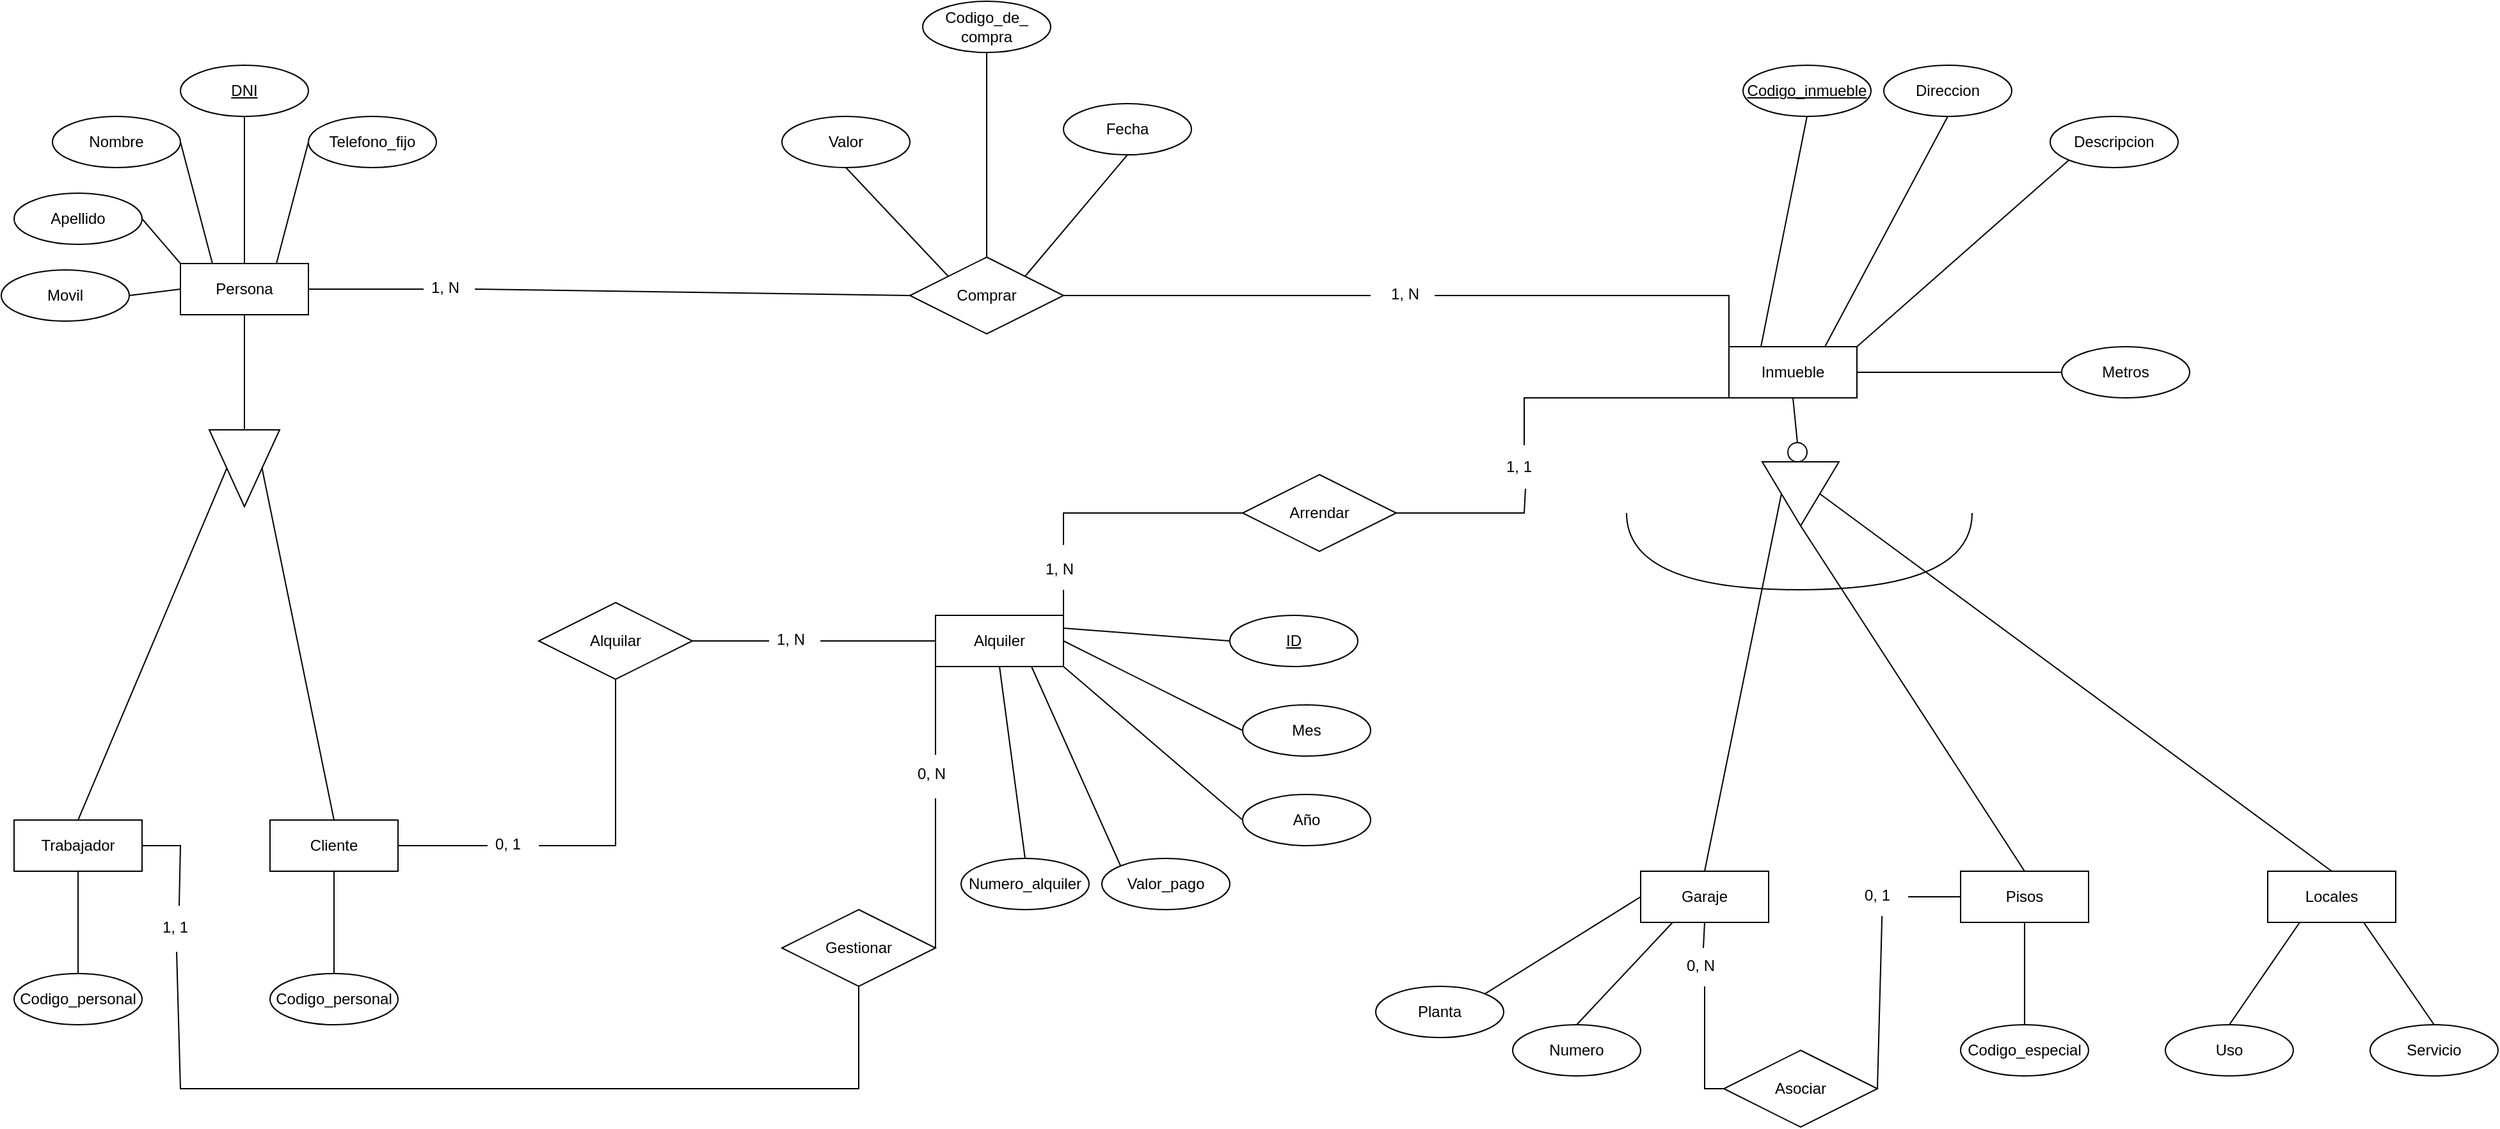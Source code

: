 <mxfile version="22.0.4" type="github">
  <diagram name="Página-1" id="a1RyxE_Y-MSOX4j9OYDZ">
    <mxGraphModel dx="2261" dy="1951" grid="1" gridSize="10" guides="1" tooltips="1" connect="1" arrows="1" fold="1" page="1" pageScale="1" pageWidth="827" pageHeight="1169" math="0" shadow="0">
      <root>
        <mxCell id="0" />
        <mxCell id="1" parent="0" />
        <mxCell id="8C2Y239VdLHNd9cbPgNQ-3" value="Inmueble" style="whiteSpace=wrap;html=1;align=center;" parent="1" vertex="1">
          <mxGeometry x="640" y="-90" width="100" height="40" as="geometry" />
        </mxCell>
        <mxCell id="8C2Y239VdLHNd9cbPgNQ-4" value="Pisos" style="whiteSpace=wrap;html=1;align=center;" parent="1" vertex="1">
          <mxGeometry x="821" y="320" width="100" height="40" as="geometry" />
        </mxCell>
        <mxCell id="8C2Y239VdLHNd9cbPgNQ-5" value="Locales" style="whiteSpace=wrap;html=1;align=center;" parent="1" vertex="1">
          <mxGeometry x="1061" y="320" width="100" height="40" as="geometry" />
        </mxCell>
        <mxCell id="8C2Y239VdLHNd9cbPgNQ-6" value="Garaje" style="whiteSpace=wrap;html=1;align=center;" parent="1" vertex="1">
          <mxGeometry x="571" y="320" width="100" height="40" as="geometry" />
        </mxCell>
        <mxCell id="8C2Y239VdLHNd9cbPgNQ-7" value="Codigo_inmueble" style="ellipse;whiteSpace=wrap;html=1;align=center;fontStyle=4;" parent="1" vertex="1">
          <mxGeometry x="651" y="-310" width="100" height="40" as="geometry" />
        </mxCell>
        <mxCell id="8C2Y239VdLHNd9cbPgNQ-9" value="Metros" style="ellipse;whiteSpace=wrap;html=1;align=center;" parent="1" vertex="1">
          <mxGeometry x="900" y="-90" width="100" height="40" as="geometry" />
        </mxCell>
        <mxCell id="8C2Y239VdLHNd9cbPgNQ-10" value="Descripcion" style="ellipse;whiteSpace=wrap;html=1;align=center;" parent="1" vertex="1">
          <mxGeometry x="891" y="-270" width="100" height="40" as="geometry" />
        </mxCell>
        <mxCell id="8C2Y239VdLHNd9cbPgNQ-11" value="Direccion" style="ellipse;whiteSpace=wrap;html=1;align=center;" parent="1" vertex="1">
          <mxGeometry x="761" y="-310" width="100" height="40" as="geometry" />
        </mxCell>
        <mxCell id="8C2Y239VdLHNd9cbPgNQ-12" value="Codigo_especial" style="ellipse;whiteSpace=wrap;html=1;align=center;" parent="1" vertex="1">
          <mxGeometry x="821" y="440" width="100" height="40" as="geometry" />
        </mxCell>
        <mxCell id="8C2Y239VdLHNd9cbPgNQ-13" value="Uso" style="ellipse;whiteSpace=wrap;html=1;align=center;" parent="1" vertex="1">
          <mxGeometry x="981" y="440" width="100" height="40" as="geometry" />
        </mxCell>
        <mxCell id="8C2Y239VdLHNd9cbPgNQ-14" value="Servicio" style="ellipse;whiteSpace=wrap;html=1;align=center;" parent="1" vertex="1">
          <mxGeometry x="1141" y="440" width="100" height="40" as="geometry" />
        </mxCell>
        <mxCell id="8C2Y239VdLHNd9cbPgNQ-15" value="" style="endArrow=none;html=1;rounded=0;entryX=0.5;entryY=1;entryDx=0;entryDy=0;" parent="1" source="8C2Y239VdLHNd9cbPgNQ-12" target="8C2Y239VdLHNd9cbPgNQ-4" edge="1">
          <mxGeometry relative="1" as="geometry">
            <mxPoint x="701" y="340" as="sourcePoint" />
            <mxPoint x="861" y="340" as="targetPoint" />
          </mxGeometry>
        </mxCell>
        <mxCell id="8C2Y239VdLHNd9cbPgNQ-16" value="" style="endArrow=none;html=1;rounded=0;entryX=0.25;entryY=1;entryDx=0;entryDy=0;exitX=0.5;exitY=0;exitDx=0;exitDy=0;" parent="1" source="8C2Y239VdLHNd9cbPgNQ-13" target="8C2Y239VdLHNd9cbPgNQ-5" edge="1">
          <mxGeometry relative="1" as="geometry">
            <mxPoint x="881" y="450" as="sourcePoint" />
            <mxPoint x="881" y="370" as="targetPoint" />
          </mxGeometry>
        </mxCell>
        <mxCell id="8C2Y239VdLHNd9cbPgNQ-17" value="" style="endArrow=none;html=1;rounded=0;entryX=0.75;entryY=1;entryDx=0;entryDy=0;exitX=0.5;exitY=0;exitDx=0;exitDy=0;" parent="1" source="8C2Y239VdLHNd9cbPgNQ-14" target="8C2Y239VdLHNd9cbPgNQ-5" edge="1">
          <mxGeometry relative="1" as="geometry">
            <mxPoint x="1041" y="450" as="sourcePoint" />
            <mxPoint x="1076" y="370" as="targetPoint" />
          </mxGeometry>
        </mxCell>
        <mxCell id="8C2Y239VdLHNd9cbPgNQ-19" value="Numero" style="ellipse;whiteSpace=wrap;html=1;align=center;" parent="1" vertex="1">
          <mxGeometry x="471" y="440" width="100" height="40" as="geometry" />
        </mxCell>
        <mxCell id="8C2Y239VdLHNd9cbPgNQ-20" value="Planta" style="ellipse;whiteSpace=wrap;html=1;align=center;" parent="1" vertex="1">
          <mxGeometry x="364" y="410" width="100" height="40" as="geometry" />
        </mxCell>
        <mxCell id="8C2Y239VdLHNd9cbPgNQ-21" value="" style="endArrow=none;html=1;rounded=0;entryX=0;entryY=0.5;entryDx=0;entryDy=0;exitX=1;exitY=0;exitDx=0;exitDy=0;" parent="1" source="8C2Y239VdLHNd9cbPgNQ-20" target="8C2Y239VdLHNd9cbPgNQ-6" edge="1">
          <mxGeometry relative="1" as="geometry">
            <mxPoint x="881" y="450" as="sourcePoint" />
            <mxPoint x="881" y="370" as="targetPoint" />
          </mxGeometry>
        </mxCell>
        <mxCell id="8C2Y239VdLHNd9cbPgNQ-22" value="" style="endArrow=none;html=1;rounded=0;entryX=0.25;entryY=1;entryDx=0;entryDy=0;exitX=0.5;exitY=0;exitDx=0;exitDy=0;" parent="1" source="8C2Y239VdLHNd9cbPgNQ-19" target="8C2Y239VdLHNd9cbPgNQ-6" edge="1">
          <mxGeometry relative="1" as="geometry">
            <mxPoint x="711" y="450" as="sourcePoint" />
            <mxPoint x="656" y="370" as="targetPoint" />
          </mxGeometry>
        </mxCell>
        <mxCell id="8C2Y239VdLHNd9cbPgNQ-24" value="" style="endArrow=none;html=1;rounded=0;entryX=1;entryY=0.5;entryDx=0;entryDy=0;exitX=0;exitY=0.5;exitDx=0;exitDy=0;" parent="1" source="8C2Y239VdLHNd9cbPgNQ-9" target="8C2Y239VdLHNd9cbPgNQ-3" edge="1">
          <mxGeometry relative="1" as="geometry">
            <mxPoint x="730" y="-80" as="sourcePoint" />
            <mxPoint x="520" as="targetPoint" />
          </mxGeometry>
        </mxCell>
        <mxCell id="8C2Y239VdLHNd9cbPgNQ-25" value="" style="endArrow=none;html=1;rounded=0;entryX=0.25;entryY=0;entryDx=0;entryDy=0;exitX=0.5;exitY=1;exitDx=0;exitDy=0;" parent="1" source="8C2Y239VdLHNd9cbPgNQ-7" target="8C2Y239VdLHNd9cbPgNQ-3" edge="1">
          <mxGeometry relative="1" as="geometry">
            <mxPoint x="360" y="-100" as="sourcePoint" />
            <mxPoint x="520" y="-100" as="targetPoint" />
          </mxGeometry>
        </mxCell>
        <mxCell id="8C2Y239VdLHNd9cbPgNQ-26" value="" style="endArrow=none;html=1;rounded=0;entryX=0.5;entryY=1;entryDx=0;entryDy=0;exitX=0.75;exitY=0;exitDx=0;exitDy=0;" parent="1" source="8C2Y239VdLHNd9cbPgNQ-3" target="8C2Y239VdLHNd9cbPgNQ-11" edge="1">
          <mxGeometry relative="1" as="geometry">
            <mxPoint x="360" y="-100" as="sourcePoint" />
            <mxPoint x="520" y="-100" as="targetPoint" />
          </mxGeometry>
        </mxCell>
        <mxCell id="8C2Y239VdLHNd9cbPgNQ-27" value="" style="endArrow=none;html=1;rounded=0;entryX=0;entryY=1;entryDx=0;entryDy=0;exitX=1;exitY=0;exitDx=0;exitDy=0;" parent="1" source="8C2Y239VdLHNd9cbPgNQ-3" target="8C2Y239VdLHNd9cbPgNQ-10" edge="1">
          <mxGeometry relative="1" as="geometry">
            <mxPoint x="360" y="-100" as="sourcePoint" />
            <mxPoint x="520" y="-100" as="targetPoint" />
          </mxGeometry>
        </mxCell>
        <mxCell id="8C2Y239VdLHNd9cbPgNQ-29" value="Cliente" style="whiteSpace=wrap;html=1;align=center;" parent="1" vertex="1">
          <mxGeometry x="-500" y="280" width="100" height="40" as="geometry" />
        </mxCell>
        <mxCell id="8C2Y239VdLHNd9cbPgNQ-30" value="Trabajador" style="whiteSpace=wrap;html=1;align=center;" parent="1" vertex="1">
          <mxGeometry x="-700" y="280" width="100" height="40" as="geometry" />
        </mxCell>
        <mxCell id="8C2Y239VdLHNd9cbPgNQ-31" value="Persona" style="whiteSpace=wrap;html=1;align=center;" parent="1" vertex="1">
          <mxGeometry x="-570" y="-155" width="100" height="40" as="geometry" />
        </mxCell>
        <mxCell id="8C2Y239VdLHNd9cbPgNQ-32" value="DNI" style="ellipse;whiteSpace=wrap;html=1;align=center;fontStyle=4;" parent="1" vertex="1">
          <mxGeometry x="-570" y="-310" width="100" height="40" as="geometry" />
        </mxCell>
        <mxCell id="8C2Y239VdLHNd9cbPgNQ-33" value="Telefono_fijo" style="ellipse;whiteSpace=wrap;html=1;align=center;" parent="1" vertex="1">
          <mxGeometry x="-470" y="-270" width="100" height="40" as="geometry" />
        </mxCell>
        <mxCell id="8C2Y239VdLHNd9cbPgNQ-35" value="Movil" style="ellipse;whiteSpace=wrap;html=1;align=center;" parent="1" vertex="1">
          <mxGeometry x="-710" y="-150" width="100" height="40" as="geometry" />
        </mxCell>
        <mxCell id="8C2Y239VdLHNd9cbPgNQ-36" value="Apellido" style="ellipse;whiteSpace=wrap;html=1;align=center;" parent="1" vertex="1">
          <mxGeometry x="-700" y="-210" width="100" height="40" as="geometry" />
        </mxCell>
        <mxCell id="8C2Y239VdLHNd9cbPgNQ-37" value="Nombre" style="ellipse;whiteSpace=wrap;html=1;align=center;" parent="1" vertex="1">
          <mxGeometry x="-670" y="-270" width="100" height="40" as="geometry" />
        </mxCell>
        <mxCell id="8C2Y239VdLHNd9cbPgNQ-38" value="" style="endArrow=none;html=1;rounded=0;entryX=0.5;entryY=1;entryDx=0;entryDy=0;exitX=0.5;exitY=0;exitDx=0;exitDy=0;" parent="1" source="8C2Y239VdLHNd9cbPgNQ-31" target="8C2Y239VdLHNd9cbPgNQ-32" edge="1">
          <mxGeometry relative="1" as="geometry">
            <mxPoint x="-260" y="30" as="sourcePoint" />
            <mxPoint x="-100" y="30" as="targetPoint" />
          </mxGeometry>
        </mxCell>
        <mxCell id="8C2Y239VdLHNd9cbPgNQ-39" value="" style="endArrow=none;html=1;rounded=0;entryX=1;entryY=0.5;entryDx=0;entryDy=0;exitX=0.25;exitY=0;exitDx=0;exitDy=0;" parent="1" source="8C2Y239VdLHNd9cbPgNQ-31" target="8C2Y239VdLHNd9cbPgNQ-37" edge="1">
          <mxGeometry relative="1" as="geometry">
            <mxPoint x="-260" y="30" as="sourcePoint" />
            <mxPoint x="-100" y="30" as="targetPoint" />
          </mxGeometry>
        </mxCell>
        <mxCell id="8C2Y239VdLHNd9cbPgNQ-40" value="" style="endArrow=none;html=1;rounded=0;entryX=0;entryY=0;entryDx=0;entryDy=0;exitX=1;exitY=0.5;exitDx=0;exitDy=0;" parent="1" source="8C2Y239VdLHNd9cbPgNQ-36" target="8C2Y239VdLHNd9cbPgNQ-31" edge="1">
          <mxGeometry relative="1" as="geometry">
            <mxPoint x="-610" y="-130" as="sourcePoint" />
            <mxPoint x="-100" y="30" as="targetPoint" />
          </mxGeometry>
        </mxCell>
        <mxCell id="8C2Y239VdLHNd9cbPgNQ-41" value="" style="endArrow=none;html=1;rounded=0;entryX=0;entryY=0.5;entryDx=0;entryDy=0;exitX=0.75;exitY=0;exitDx=0;exitDy=0;" parent="1" source="8C2Y239VdLHNd9cbPgNQ-31" target="8C2Y239VdLHNd9cbPgNQ-33" edge="1">
          <mxGeometry relative="1" as="geometry">
            <mxPoint x="-535" y="-140" as="sourcePoint" />
            <mxPoint x="-560" y="-240" as="targetPoint" />
          </mxGeometry>
        </mxCell>
        <mxCell id="8C2Y239VdLHNd9cbPgNQ-43" value="" style="endArrow=none;html=1;rounded=0;entryX=1;entryY=0.5;entryDx=0;entryDy=0;exitX=0;exitY=0.5;exitDx=0;exitDy=0;" parent="1" source="8C2Y239VdLHNd9cbPgNQ-31" target="8C2Y239VdLHNd9cbPgNQ-35" edge="1">
          <mxGeometry relative="1" as="geometry">
            <mxPoint x="-260" y="30" as="sourcePoint" />
            <mxPoint x="-100" y="30" as="targetPoint" />
          </mxGeometry>
        </mxCell>
        <mxCell id="8C2Y239VdLHNd9cbPgNQ-44" value="Codigo_personal" style="ellipse;whiteSpace=wrap;html=1;align=center;" parent="1" vertex="1">
          <mxGeometry x="-700" y="400" width="100" height="40" as="geometry" />
        </mxCell>
        <mxCell id="8C2Y239VdLHNd9cbPgNQ-45" value="Codigo_personal" style="ellipse;whiteSpace=wrap;html=1;align=center;" parent="1" vertex="1">
          <mxGeometry x="-500" y="400" width="100" height="40" as="geometry" />
        </mxCell>
        <mxCell id="8C2Y239VdLHNd9cbPgNQ-46" value="" style="endArrow=none;html=1;rounded=0;exitX=0.5;exitY=0;exitDx=0;exitDy=0;entryX=0.5;entryY=1;entryDx=0;entryDy=0;" parent="1" source="8C2Y239VdLHNd9cbPgNQ-44" target="8C2Y239VdLHNd9cbPgNQ-30" edge="1">
          <mxGeometry relative="1" as="geometry">
            <mxPoint x="-290" y="400" as="sourcePoint" />
            <mxPoint x="-130" y="400" as="targetPoint" />
          </mxGeometry>
        </mxCell>
        <mxCell id="8C2Y239VdLHNd9cbPgNQ-47" value="" style="endArrow=none;html=1;rounded=0;exitX=0.5;exitY=0;exitDx=0;exitDy=0;entryX=0.5;entryY=1;entryDx=0;entryDy=0;" parent="1" source="8C2Y239VdLHNd9cbPgNQ-45" target="8C2Y239VdLHNd9cbPgNQ-29" edge="1">
          <mxGeometry relative="1" as="geometry">
            <mxPoint x="-640" y="410" as="sourcePoint" />
            <mxPoint x="-640" y="330" as="targetPoint" />
          </mxGeometry>
        </mxCell>
        <mxCell id="8C2Y239VdLHNd9cbPgNQ-48" value="Comprar" style="shape=rhombus;perimeter=rhombusPerimeter;whiteSpace=wrap;html=1;align=center;" parent="1" vertex="1">
          <mxGeometry y="-160" width="120" height="60" as="geometry" />
        </mxCell>
        <mxCell id="8C2Y239VdLHNd9cbPgNQ-52" value="" style="endArrow=none;html=1;rounded=0;entryX=0;entryY=0;entryDx=0;entryDy=0;exitX=1;exitY=0.5;exitDx=0;exitDy=0;" parent="1" source="8C2Y239VdLHNd9cbPgNQ-54" target="8C2Y239VdLHNd9cbPgNQ-3" edge="1">
          <mxGeometry relative="1" as="geometry">
            <mxPoint x="-30" as="sourcePoint" />
            <mxPoint x="130" as="targetPoint" />
            <Array as="points">
              <mxPoint x="480" y="-130" />
              <mxPoint x="640" y="-130" />
            </Array>
          </mxGeometry>
        </mxCell>
        <mxCell id="8C2Y239VdLHNd9cbPgNQ-55" value="" style="endArrow=none;html=1;rounded=0;exitX=1;exitY=0.5;exitDx=0;exitDy=0;" parent="1" source="8C2Y239VdLHNd9cbPgNQ-48" edge="1">
          <mxGeometry relative="1" as="geometry">
            <mxPoint x="120" y="-130" as="sourcePoint" />
            <mxPoint x="360" y="-130" as="targetPoint" />
            <Array as="points" />
          </mxGeometry>
        </mxCell>
        <mxCell id="8C2Y239VdLHNd9cbPgNQ-54" value="1, N" style="text;strokeColor=none;fillColor=none;spacingLeft=4;spacingRight=4;overflow=hidden;rotatable=0;points=[[0,0.5],[1,0.5]];portConstraint=eastwest;fontSize=12;whiteSpace=wrap;html=1;" parent="1" vertex="1">
          <mxGeometry x="370" y="-145" width="40" height="30" as="geometry" />
        </mxCell>
        <mxCell id="8C2Y239VdLHNd9cbPgNQ-57" value="" style="endArrow=none;html=1;rounded=0;exitX=1;exitY=0.5;exitDx=0;exitDy=0;entryX=0;entryY=0.5;entryDx=0;entryDy=0;" parent="1" source="8C2Y239VdLHNd9cbPgNQ-31" target="8C2Y239VdLHNd9cbPgNQ-56" edge="1">
          <mxGeometry relative="1" as="geometry">
            <mxPoint x="-470" y="-140" as="sourcePoint" />
            <mxPoint x="-230" y="-200" as="targetPoint" />
            <Array as="points" />
          </mxGeometry>
        </mxCell>
        <mxCell id="8C2Y239VdLHNd9cbPgNQ-56" value="1, N" style="text;strokeColor=none;fillColor=none;spacingLeft=4;spacingRight=4;overflow=hidden;rotatable=0;points=[[0,0.5],[1,0.5]];portConstraint=eastwest;fontSize=12;whiteSpace=wrap;html=1;" parent="1" vertex="1">
          <mxGeometry x="-380" y="-150" width="40" height="30" as="geometry" />
        </mxCell>
        <mxCell id="8C2Y239VdLHNd9cbPgNQ-58" value="" style="endArrow=none;html=1;rounded=0;exitX=1;exitY=0.5;exitDx=0;exitDy=0;entryX=0;entryY=0.5;entryDx=0;entryDy=0;" parent="1" source="8C2Y239VdLHNd9cbPgNQ-56" target="8C2Y239VdLHNd9cbPgNQ-48" edge="1">
          <mxGeometry relative="1" as="geometry">
            <mxPoint x="-30" y="100" as="sourcePoint" />
            <mxPoint x="130" y="100" as="targetPoint" />
          </mxGeometry>
        </mxCell>
        <mxCell id="8C2Y239VdLHNd9cbPgNQ-59" value="Codigo_de_ compra" style="ellipse;whiteSpace=wrap;html=1;align=center;" parent="1" vertex="1">
          <mxGeometry x="10" y="-360" width="100" height="40" as="geometry" />
        </mxCell>
        <mxCell id="8C2Y239VdLHNd9cbPgNQ-60" value="Valor" style="ellipse;whiteSpace=wrap;html=1;align=center;" parent="1" vertex="1">
          <mxGeometry x="-100" y="-270" width="100" height="40" as="geometry" />
        </mxCell>
        <mxCell id="8C2Y239VdLHNd9cbPgNQ-61" value="Fecha" style="ellipse;whiteSpace=wrap;html=1;align=center;" parent="1" vertex="1">
          <mxGeometry x="120" y="-280" width="100" height="40" as="geometry" />
        </mxCell>
        <mxCell id="8C2Y239VdLHNd9cbPgNQ-62" value="" style="endArrow=none;html=1;rounded=0;exitX=0.5;exitY=0;exitDx=0;exitDy=0;entryX=0.5;entryY=1;entryDx=0;entryDy=0;" parent="1" source="8C2Y239VdLHNd9cbPgNQ-48" target="8C2Y239VdLHNd9cbPgNQ-59" edge="1">
          <mxGeometry relative="1" as="geometry">
            <mxPoint x="-30" y="-200" as="sourcePoint" />
            <mxPoint x="130" y="-200" as="targetPoint" />
          </mxGeometry>
        </mxCell>
        <mxCell id="8C2Y239VdLHNd9cbPgNQ-63" value="" style="endArrow=none;html=1;rounded=0;exitX=0.5;exitY=1;exitDx=0;exitDy=0;entryX=0;entryY=0;entryDx=0;entryDy=0;" parent="1" source="8C2Y239VdLHNd9cbPgNQ-60" target="8C2Y239VdLHNd9cbPgNQ-48" edge="1">
          <mxGeometry relative="1" as="geometry">
            <mxPoint x="-30" y="-200" as="sourcePoint" />
            <mxPoint x="130" y="-200" as="targetPoint" />
          </mxGeometry>
        </mxCell>
        <mxCell id="8C2Y239VdLHNd9cbPgNQ-64" value="" style="endArrow=none;html=1;rounded=0;entryX=0.5;entryY=1;entryDx=0;entryDy=0;exitX=1;exitY=0;exitDx=0;exitDy=0;" parent="1" source="8C2Y239VdLHNd9cbPgNQ-48" target="8C2Y239VdLHNd9cbPgNQ-61" edge="1">
          <mxGeometry relative="1" as="geometry">
            <mxPoint x="-30" y="-200" as="sourcePoint" />
            <mxPoint x="130" y="-200" as="targetPoint" />
          </mxGeometry>
        </mxCell>
        <mxCell id="8C2Y239VdLHNd9cbPgNQ-65" value="Alquiler" style="whiteSpace=wrap;html=1;align=center;" parent="1" vertex="1">
          <mxGeometry x="20" y="120" width="100" height="40" as="geometry" />
        </mxCell>
        <mxCell id="8C2Y239VdLHNd9cbPgNQ-67" value="Arrendar" style="shape=rhombus;perimeter=rhombusPerimeter;whiteSpace=wrap;html=1;align=center;" parent="1" vertex="1">
          <mxGeometry x="260" y="10" width="120" height="60" as="geometry" />
        </mxCell>
        <mxCell id="8C2Y239VdLHNd9cbPgNQ-68" value="Gestionar" style="shape=rhombus;perimeter=rhombusPerimeter;whiteSpace=wrap;html=1;align=center;" parent="1" vertex="1">
          <mxGeometry x="-100" y="350" width="120" height="60" as="geometry" />
        </mxCell>
        <mxCell id="8C2Y239VdLHNd9cbPgNQ-69" value="ID" style="ellipse;whiteSpace=wrap;html=1;align=center;fontStyle=4;" parent="1" vertex="1">
          <mxGeometry x="250" y="120" width="100" height="40" as="geometry" />
        </mxCell>
        <mxCell id="8C2Y239VdLHNd9cbPgNQ-70" value="Numero_alquiler" style="ellipse;whiteSpace=wrap;html=1;align=center;" parent="1" vertex="1">
          <mxGeometry x="40" y="310" width="100" height="40" as="geometry" />
        </mxCell>
        <mxCell id="8C2Y239VdLHNd9cbPgNQ-71" value="Valor_pago" style="ellipse;whiteSpace=wrap;html=1;align=center;" parent="1" vertex="1">
          <mxGeometry x="150" y="310" width="100" height="40" as="geometry" />
        </mxCell>
        <mxCell id="8C2Y239VdLHNd9cbPgNQ-72" value="Año" style="ellipse;whiteSpace=wrap;html=1;align=center;" parent="1" vertex="1">
          <mxGeometry x="260" y="260" width="100" height="40" as="geometry" />
        </mxCell>
        <mxCell id="8C2Y239VdLHNd9cbPgNQ-73" value="Mes" style="ellipse;whiteSpace=wrap;html=1;align=center;" parent="1" vertex="1">
          <mxGeometry x="260" y="190" width="100" height="40" as="geometry" />
        </mxCell>
        <mxCell id="8C2Y239VdLHNd9cbPgNQ-74" value="" style="endArrow=none;html=1;rounded=0;entryX=0;entryY=1;entryDx=0;entryDy=0;exitX=0.5;exitY=-0.1;exitDx=0;exitDy=0;exitPerimeter=0;" parent="1" source="8C2Y239VdLHNd9cbPgNQ-76" target="8C2Y239VdLHNd9cbPgNQ-3" edge="1">
          <mxGeometry relative="1" as="geometry">
            <mxPoint x="480" as="sourcePoint" />
            <mxPoint x="70" y="-50" as="targetPoint" />
            <Array as="points">
              <mxPoint x="480" y="-50" />
            </Array>
          </mxGeometry>
        </mxCell>
        <mxCell id="8C2Y239VdLHNd9cbPgNQ-75" value="" style="endArrow=none;html=1;rounded=0;entryX=0;entryY=0.5;entryDx=0;entryDy=0;exitX=0.5;exitY=-0.167;exitDx=0;exitDy=0;exitPerimeter=0;" parent="1" source="8C2Y239VdLHNd9cbPgNQ-78" target="8C2Y239VdLHNd9cbPgNQ-67" edge="1">
          <mxGeometry relative="1" as="geometry">
            <mxPoint x="-90" y="-50" as="sourcePoint" />
            <mxPoint x="70" y="-50" as="targetPoint" />
            <Array as="points">
              <mxPoint x="120" y="40" />
            </Array>
          </mxGeometry>
        </mxCell>
        <mxCell id="8C2Y239VdLHNd9cbPgNQ-77" value="" style="endArrow=none;html=1;rounded=0;entryX=0.525;entryY=1.033;entryDx=0;entryDy=0;exitX=1;exitY=0.5;exitDx=0;exitDy=0;entryPerimeter=0;" parent="1" source="8C2Y239VdLHNd9cbPgNQ-67" target="8C2Y239VdLHNd9cbPgNQ-76" edge="1">
          <mxGeometry relative="1" as="geometry">
            <mxPoint x="380" y="40" as="sourcePoint" />
            <mxPoint x="480" y="-40" as="targetPoint" />
            <Array as="points">
              <mxPoint x="480" y="40" />
            </Array>
          </mxGeometry>
        </mxCell>
        <mxCell id="8C2Y239VdLHNd9cbPgNQ-76" value="1, 1" style="text;strokeColor=none;fillColor=none;spacingLeft=4;spacingRight=4;overflow=hidden;rotatable=0;points=[[0,0.5],[1,0.5]];portConstraint=eastwest;fontSize=12;whiteSpace=wrap;html=1;" parent="1" vertex="1">
          <mxGeometry x="460" y="-10" width="40" height="30" as="geometry" />
        </mxCell>
        <mxCell id="8C2Y239VdLHNd9cbPgNQ-78" value="1, N" style="text;strokeColor=none;fillColor=none;spacingLeft=4;spacingRight=4;overflow=hidden;rotatable=0;points=[[0,0.5],[1,0.5]];portConstraint=eastwest;fontSize=12;whiteSpace=wrap;html=1;" parent="1" vertex="1">
          <mxGeometry x="100" y="70" width="40" height="30" as="geometry" />
        </mxCell>
        <mxCell id="8C2Y239VdLHNd9cbPgNQ-80" value="" style="endArrow=none;html=1;rounded=0;exitX=1;exitY=0;exitDx=0;exitDy=0;" parent="1" source="8C2Y239VdLHNd9cbPgNQ-65" edge="1">
          <mxGeometry relative="1" as="geometry">
            <mxPoint x="-90" y="150" as="sourcePoint" />
            <mxPoint x="120" y="100" as="targetPoint" />
          </mxGeometry>
        </mxCell>
        <mxCell id="8C2Y239VdLHNd9cbPgNQ-82" value="" style="endArrow=none;html=1;rounded=0;entryX=0;entryY=1;entryDx=0;entryDy=0;exitX=0.5;exitY=-0.033;exitDx=0;exitDy=0;exitPerimeter=0;" parent="1" source="8C2Y239VdLHNd9cbPgNQ-99" target="8C2Y239VdLHNd9cbPgNQ-65" edge="1">
          <mxGeometry relative="1" as="geometry">
            <mxPoint x="-90" y="150" as="sourcePoint" />
            <mxPoint x="70" y="150" as="targetPoint" />
            <Array as="points" />
          </mxGeometry>
        </mxCell>
        <mxCell id="8C2Y239VdLHNd9cbPgNQ-90" value="Alquilar" style="shape=rhombus;perimeter=rhombusPerimeter;whiteSpace=wrap;html=1;align=center;" parent="1" vertex="1">
          <mxGeometry x="-290" y="110" width="120" height="60" as="geometry" />
        </mxCell>
        <mxCell id="8C2Y239VdLHNd9cbPgNQ-91" value="" style="endArrow=none;html=1;rounded=0;exitX=1;exitY=0.5;exitDx=0;exitDy=0;entryX=0.5;entryY=1;entryDx=0;entryDy=0;" parent="1" source="8C2Y239VdLHNd9cbPgNQ-104" target="8C2Y239VdLHNd9cbPgNQ-90" edge="1">
          <mxGeometry relative="1" as="geometry">
            <mxPoint x="-90" y="350" as="sourcePoint" />
            <mxPoint x="70" y="350" as="targetPoint" />
            <Array as="points">
              <mxPoint x="-230" y="300" />
            </Array>
          </mxGeometry>
        </mxCell>
        <mxCell id="8C2Y239VdLHNd9cbPgNQ-93" value="" style="endArrow=none;html=1;rounded=0;entryX=0;entryY=0.5;entryDx=0;entryDy=0;exitX=1;exitY=0.5;exitDx=0;exitDy=0;" parent="1" source="8C2Y239VdLHNd9cbPgNQ-102" target="8C2Y239VdLHNd9cbPgNQ-65" edge="1">
          <mxGeometry relative="1" as="geometry">
            <mxPoint x="-90" y="350" as="sourcePoint" />
            <mxPoint x="70" y="350" as="targetPoint" />
          </mxGeometry>
        </mxCell>
        <mxCell id="8C2Y239VdLHNd9cbPgNQ-94" value="" style="endArrow=none;html=1;rounded=0;exitX=0.5;exitY=1;exitDx=0;exitDy=0;entryX=0.5;entryY=0;entryDx=0;entryDy=0;" parent="1" source="8C2Y239VdLHNd9cbPgNQ-65" target="8C2Y239VdLHNd9cbPgNQ-70" edge="1">
          <mxGeometry relative="1" as="geometry">
            <mxPoint x="-90" y="350" as="sourcePoint" />
            <mxPoint x="70" y="350" as="targetPoint" />
          </mxGeometry>
        </mxCell>
        <mxCell id="8C2Y239VdLHNd9cbPgNQ-95" value="" style="endArrow=none;html=1;rounded=0;exitX=0.75;exitY=1;exitDx=0;exitDy=0;entryX=0;entryY=0;entryDx=0;entryDy=0;" parent="1" source="8C2Y239VdLHNd9cbPgNQ-65" target="8C2Y239VdLHNd9cbPgNQ-71" edge="1">
          <mxGeometry relative="1" as="geometry">
            <mxPoint x="80" y="170" as="sourcePoint" />
            <mxPoint x="100" y="320" as="targetPoint" />
          </mxGeometry>
        </mxCell>
        <mxCell id="8C2Y239VdLHNd9cbPgNQ-96" value="" style="endArrow=none;html=1;rounded=0;exitX=1;exitY=1;exitDx=0;exitDy=0;entryX=0;entryY=0.5;entryDx=0;entryDy=0;" parent="1" source="8C2Y239VdLHNd9cbPgNQ-65" target="8C2Y239VdLHNd9cbPgNQ-72" edge="1">
          <mxGeometry relative="1" as="geometry">
            <mxPoint x="105" y="170" as="sourcePoint" />
            <mxPoint x="175" y="326" as="targetPoint" />
          </mxGeometry>
        </mxCell>
        <mxCell id="8C2Y239VdLHNd9cbPgNQ-97" value="" style="endArrow=none;html=1;rounded=0;exitX=1;exitY=0.5;exitDx=0;exitDy=0;entryX=0;entryY=0.5;entryDx=0;entryDy=0;" parent="1" source="8C2Y239VdLHNd9cbPgNQ-65" target="8C2Y239VdLHNd9cbPgNQ-73" edge="1">
          <mxGeometry relative="1" as="geometry">
            <mxPoint x="130" y="170" as="sourcePoint" />
            <mxPoint x="270" y="290" as="targetPoint" />
          </mxGeometry>
        </mxCell>
        <mxCell id="8C2Y239VdLHNd9cbPgNQ-98" value="" style="endArrow=none;html=1;rounded=0;exitX=1;exitY=0.25;exitDx=0;exitDy=0;entryX=0;entryY=0.5;entryDx=0;entryDy=0;" parent="1" source="8C2Y239VdLHNd9cbPgNQ-65" target="8C2Y239VdLHNd9cbPgNQ-69" edge="1">
          <mxGeometry relative="1" as="geometry">
            <mxPoint x="130" y="150" as="sourcePoint" />
            <mxPoint x="270" y="220" as="targetPoint" />
          </mxGeometry>
        </mxCell>
        <mxCell id="8C2Y239VdLHNd9cbPgNQ-99" value="0, N" style="text;strokeColor=none;fillColor=none;spacingLeft=4;spacingRight=4;overflow=hidden;rotatable=0;points=[[0,0.5],[1,0.5]];portConstraint=eastwest;fontSize=12;whiteSpace=wrap;html=1;" parent="1" vertex="1">
          <mxGeometry y="230" width="40" height="30" as="geometry" />
        </mxCell>
        <mxCell id="8C2Y239VdLHNd9cbPgNQ-101" value="" style="endArrow=none;html=1;rounded=0;entryX=0.5;entryY=1.1;entryDx=0;entryDy=0;entryPerimeter=0;exitX=1;exitY=0.5;exitDx=0;exitDy=0;" parent="1" source="8C2Y239VdLHNd9cbPgNQ-68" target="8C2Y239VdLHNd9cbPgNQ-99" edge="1">
          <mxGeometry relative="1" as="geometry">
            <mxPoint x="-90" y="350" as="sourcePoint" />
            <mxPoint x="70" y="350" as="targetPoint" />
          </mxGeometry>
        </mxCell>
        <mxCell id="8C2Y239VdLHNd9cbPgNQ-103" value="" style="endArrow=none;html=1;rounded=0;entryX=0;entryY=0.5;entryDx=0;entryDy=0;exitX=1;exitY=0.5;exitDx=0;exitDy=0;" parent="1" source="8C2Y239VdLHNd9cbPgNQ-90" target="8C2Y239VdLHNd9cbPgNQ-102" edge="1">
          <mxGeometry relative="1" as="geometry">
            <mxPoint x="-170" y="140" as="sourcePoint" />
            <mxPoint x="20" y="140" as="targetPoint" />
          </mxGeometry>
        </mxCell>
        <mxCell id="8C2Y239VdLHNd9cbPgNQ-102" value="1, N" style="text;strokeColor=none;fillColor=none;spacingLeft=4;spacingRight=4;overflow=hidden;rotatable=0;points=[[0,0.5],[1,0.5]];portConstraint=eastwest;fontSize=12;whiteSpace=wrap;html=1;" parent="1" vertex="1">
          <mxGeometry x="-110" y="125" width="40" height="30" as="geometry" />
        </mxCell>
        <mxCell id="8C2Y239VdLHNd9cbPgNQ-104" value="0, 1" style="text;strokeColor=none;fillColor=none;spacingLeft=4;spacingRight=4;overflow=hidden;rotatable=0;points=[[0,0.5],[1,0.5]];portConstraint=eastwest;fontSize=12;whiteSpace=wrap;html=1;" parent="1" vertex="1">
          <mxGeometry x="-330" y="285" width="40" height="30" as="geometry" />
        </mxCell>
        <mxCell id="8C2Y239VdLHNd9cbPgNQ-107" value="" style="endArrow=none;html=1;rounded=0;exitX=1;exitY=0.5;exitDx=0;exitDy=0;entryX=0;entryY=0.5;entryDx=0;entryDy=0;" parent="1" source="8C2Y239VdLHNd9cbPgNQ-29" target="8C2Y239VdLHNd9cbPgNQ-104" edge="1">
          <mxGeometry relative="1" as="geometry">
            <mxPoint x="-90" y="250" as="sourcePoint" />
            <mxPoint x="70" y="250" as="targetPoint" />
          </mxGeometry>
        </mxCell>
        <mxCell id="8C2Y239VdLHNd9cbPgNQ-108" value="1, 1" style="text;strokeColor=none;fillColor=none;spacingLeft=4;spacingRight=4;overflow=hidden;rotatable=0;points=[[0,0.5],[1,0.5]];portConstraint=eastwest;fontSize=12;whiteSpace=wrap;html=1;" parent="1" vertex="1">
          <mxGeometry x="-590" y="350" width="40" height="30" as="geometry" />
        </mxCell>
        <mxCell id="8C2Y239VdLHNd9cbPgNQ-109" value="" style="endArrow=none;html=1;rounded=0;exitX=1;exitY=0.5;exitDx=0;exitDy=0;entryX=0.475;entryY=-0.1;entryDx=0;entryDy=0;entryPerimeter=0;" parent="1" source="8C2Y239VdLHNd9cbPgNQ-30" target="8C2Y239VdLHNd9cbPgNQ-108" edge="1">
          <mxGeometry relative="1" as="geometry">
            <mxPoint x="-90" y="150" as="sourcePoint" />
            <mxPoint x="70" y="150" as="targetPoint" />
            <Array as="points">
              <mxPoint x="-570" y="300" />
            </Array>
          </mxGeometry>
        </mxCell>
        <mxCell id="8C2Y239VdLHNd9cbPgNQ-110" value="" style="endArrow=none;html=1;rounded=0;exitX=0.425;exitY=1.1;exitDx=0;exitDy=0;exitPerimeter=0;entryX=0.5;entryY=1;entryDx=0;entryDy=0;" parent="1" source="8C2Y239VdLHNd9cbPgNQ-108" target="8C2Y239VdLHNd9cbPgNQ-68" edge="1">
          <mxGeometry relative="1" as="geometry">
            <mxPoint x="-90" y="150" as="sourcePoint" />
            <mxPoint x="70" y="150" as="targetPoint" />
            <Array as="points">
              <mxPoint x="-570" y="490" />
              <mxPoint x="-40" y="490" />
            </Array>
          </mxGeometry>
        </mxCell>
        <mxCell id="8C2Y239VdLHNd9cbPgNQ-111" value="" style="ellipse;whiteSpace=wrap;html=1;aspect=fixed;" parent="1" vertex="1">
          <mxGeometry x="686" y="-15" width="15" height="15" as="geometry" />
        </mxCell>
        <mxCell id="8C2Y239VdLHNd9cbPgNQ-114" value="" style="triangle;whiteSpace=wrap;html=1;rotation=90;" parent="1" vertex="1">
          <mxGeometry x="671" y="-5" width="50" height="60" as="geometry" />
        </mxCell>
        <mxCell id="8C2Y239VdLHNd9cbPgNQ-115" value="" style="endArrow=none;html=1;rounded=0;edgeStyle=orthogonalEdgeStyle;curved=1;" parent="1" edge="1">
          <mxGeometry width="50" height="50" relative="1" as="geometry">
            <mxPoint x="560" y="40" as="sourcePoint" />
            <mxPoint x="830" y="40" as="targetPoint" />
            <Array as="points">
              <mxPoint x="560" y="100" />
              <mxPoint x="830" y="100" />
            </Array>
          </mxGeometry>
        </mxCell>
        <mxCell id="8C2Y239VdLHNd9cbPgNQ-116" value="" style="endArrow=none;html=1;rounded=0;exitX=0.5;exitY=1;exitDx=0;exitDy=0;entryX=0.5;entryY=0;entryDx=0;entryDy=0;" parent="1" source="8C2Y239VdLHNd9cbPgNQ-3" target="8C2Y239VdLHNd9cbPgNQ-111" edge="1">
          <mxGeometry relative="1" as="geometry">
            <mxPoint x="670" y="150" as="sourcePoint" />
            <mxPoint x="830" y="150" as="targetPoint" />
          </mxGeometry>
        </mxCell>
        <mxCell id="8C2Y239VdLHNd9cbPgNQ-118" value="" style="endArrow=none;html=1;rounded=0;exitX=0.5;exitY=0;exitDx=0;exitDy=0;entryX=0.5;entryY=1;entryDx=0;entryDy=0;" parent="1" source="8C2Y239VdLHNd9cbPgNQ-6" target="8C2Y239VdLHNd9cbPgNQ-114" edge="1">
          <mxGeometry relative="1" as="geometry">
            <mxPoint x="670" y="150" as="sourcePoint" />
            <mxPoint x="830" y="150" as="targetPoint" />
          </mxGeometry>
        </mxCell>
        <mxCell id="8C2Y239VdLHNd9cbPgNQ-119" value="" style="endArrow=none;html=1;rounded=0;exitX=0.5;exitY=0;exitDx=0;exitDy=0;entryX=1;entryY=0.5;entryDx=0;entryDy=0;" parent="1" source="8C2Y239VdLHNd9cbPgNQ-4" target="8C2Y239VdLHNd9cbPgNQ-114" edge="1">
          <mxGeometry relative="1" as="geometry">
            <mxPoint x="631" y="330" as="sourcePoint" />
            <mxPoint x="691" y="35" as="targetPoint" />
          </mxGeometry>
        </mxCell>
        <mxCell id="8C2Y239VdLHNd9cbPgNQ-120" value="" style="endArrow=none;html=1;rounded=0;exitX=0.5;exitY=0;exitDx=0;exitDy=0;entryX=0.5;entryY=0;entryDx=0;entryDy=0;" parent="1" source="8C2Y239VdLHNd9cbPgNQ-5" target="8C2Y239VdLHNd9cbPgNQ-114" edge="1">
          <mxGeometry relative="1" as="geometry">
            <mxPoint x="881" y="330" as="sourcePoint" />
            <mxPoint x="706" y="60" as="targetPoint" />
          </mxGeometry>
        </mxCell>
        <mxCell id="8C2Y239VdLHNd9cbPgNQ-121" value="" style="triangle;whiteSpace=wrap;html=1;rotation=90;" parent="1" vertex="1">
          <mxGeometry x="-550" y="-22.5" width="60" height="55" as="geometry" />
        </mxCell>
        <mxCell id="8C2Y239VdLHNd9cbPgNQ-129" value="" style="endArrow=none;html=1;rounded=0;exitX=0;exitY=0.5;exitDx=0;exitDy=0;entryX=0.5;entryY=1;entryDx=0;entryDy=0;" parent="1" source="8C2Y239VdLHNd9cbPgNQ-121" target="8C2Y239VdLHNd9cbPgNQ-31" edge="1">
          <mxGeometry relative="1" as="geometry">
            <mxPoint x="-390" y="-50" as="sourcePoint" />
            <mxPoint x="-230" y="-50" as="targetPoint" />
          </mxGeometry>
        </mxCell>
        <mxCell id="8C2Y239VdLHNd9cbPgNQ-130" value="" style="endArrow=none;html=1;rounded=0;exitX=0.5;exitY=0;exitDx=0;exitDy=0;entryX=0.5;entryY=1;entryDx=0;entryDy=0;" parent="1" source="8C2Y239VdLHNd9cbPgNQ-30" target="8C2Y239VdLHNd9cbPgNQ-121" edge="1">
          <mxGeometry relative="1" as="geometry">
            <mxPoint x="-390" y="-50" as="sourcePoint" />
            <mxPoint x="-230" y="-50" as="targetPoint" />
          </mxGeometry>
        </mxCell>
        <mxCell id="8C2Y239VdLHNd9cbPgNQ-131" value="" style="endArrow=none;html=1;rounded=0;exitX=0.5;exitY=0;exitDx=0;exitDy=0;entryX=0.5;entryY=0;entryDx=0;entryDy=0;" parent="1" source="8C2Y239VdLHNd9cbPgNQ-29" target="8C2Y239VdLHNd9cbPgNQ-121" edge="1">
          <mxGeometry relative="1" as="geometry">
            <mxPoint x="-640" y="290" as="sourcePoint" />
            <mxPoint x="-524" y="15" as="targetPoint" />
          </mxGeometry>
        </mxCell>
        <mxCell id="mChdOUFastBPx474Icfq-1" value="Asociar" style="shape=rhombus;perimeter=rhombusPerimeter;whiteSpace=wrap;html=1;align=center;" vertex="1" parent="1">
          <mxGeometry x="636" y="460" width="120" height="60" as="geometry" />
        </mxCell>
        <mxCell id="mChdOUFastBPx474Icfq-2" value="" style="endArrow=none;html=1;rounded=0;entryX=0.5;entryY=1;entryDx=0;entryDy=0;" edge="1" parent="1" target="8C2Y239VdLHNd9cbPgNQ-6">
          <mxGeometry relative="1" as="geometry">
            <mxPoint x="620" y="380" as="sourcePoint" />
            <mxPoint x="730" y="330" as="targetPoint" />
            <Array as="points" />
          </mxGeometry>
        </mxCell>
        <mxCell id="mChdOUFastBPx474Icfq-5" value="" style="endArrow=none;html=1;rounded=0;exitX=0;exitY=0.5;exitDx=0;exitDy=0;entryX=0.5;entryY=1;entryDx=0;entryDy=0;" edge="1" parent="1" source="mChdOUFastBPx474Icfq-1" target="mChdOUFastBPx474Icfq-4">
          <mxGeometry relative="1" as="geometry">
            <mxPoint x="636" y="490" as="sourcePoint" />
            <mxPoint x="621" y="360" as="targetPoint" />
            <Array as="points">
              <mxPoint x="621" y="490" />
            </Array>
          </mxGeometry>
        </mxCell>
        <mxCell id="mChdOUFastBPx474Icfq-4" value="0, N" style="text;strokeColor=none;fillColor=none;spacingLeft=4;spacingRight=4;overflow=hidden;rotatable=0;points=[[0,0.5],[1,0.5]];portConstraint=eastwest;fontSize=12;whiteSpace=wrap;html=1;" vertex="1" parent="1">
          <mxGeometry x="601" y="380" width="40" height="30" as="geometry" />
        </mxCell>
        <mxCell id="mChdOUFastBPx474Icfq-7" value="" style="endArrow=none;html=1;rounded=0;exitX=1;exitY=0.5;exitDx=0;exitDy=0;" edge="1" parent="1" source="mChdOUFastBPx474Icfq-1" target="mChdOUFastBPx474Icfq-6">
          <mxGeometry relative="1" as="geometry">
            <mxPoint x="756" y="490" as="sourcePoint" />
            <mxPoint x="820" y="340" as="targetPoint" />
            <Array as="points" />
          </mxGeometry>
        </mxCell>
        <mxCell id="mChdOUFastBPx474Icfq-6" value="0, 1" style="text;strokeColor=none;fillColor=none;spacingLeft=4;spacingRight=4;overflow=hidden;rotatable=0;points=[[0,0.5],[1,0.5]];portConstraint=eastwest;fontSize=12;whiteSpace=wrap;html=1;" vertex="1" parent="1">
          <mxGeometry x="740" y="325" width="40" height="30" as="geometry" />
        </mxCell>
        <mxCell id="mChdOUFastBPx474Icfq-9" value="" style="endArrow=none;html=1;rounded=0;entryX=0;entryY=0.5;entryDx=0;entryDy=0;exitX=1;exitY=0.5;exitDx=0;exitDy=0;" edge="1" parent="1" source="mChdOUFastBPx474Icfq-6" target="8C2Y239VdLHNd9cbPgNQ-4">
          <mxGeometry relative="1" as="geometry">
            <mxPoint x="780" y="340" as="sourcePoint" />
            <mxPoint x="730" y="330" as="targetPoint" />
          </mxGeometry>
        </mxCell>
      </root>
    </mxGraphModel>
  </diagram>
</mxfile>
